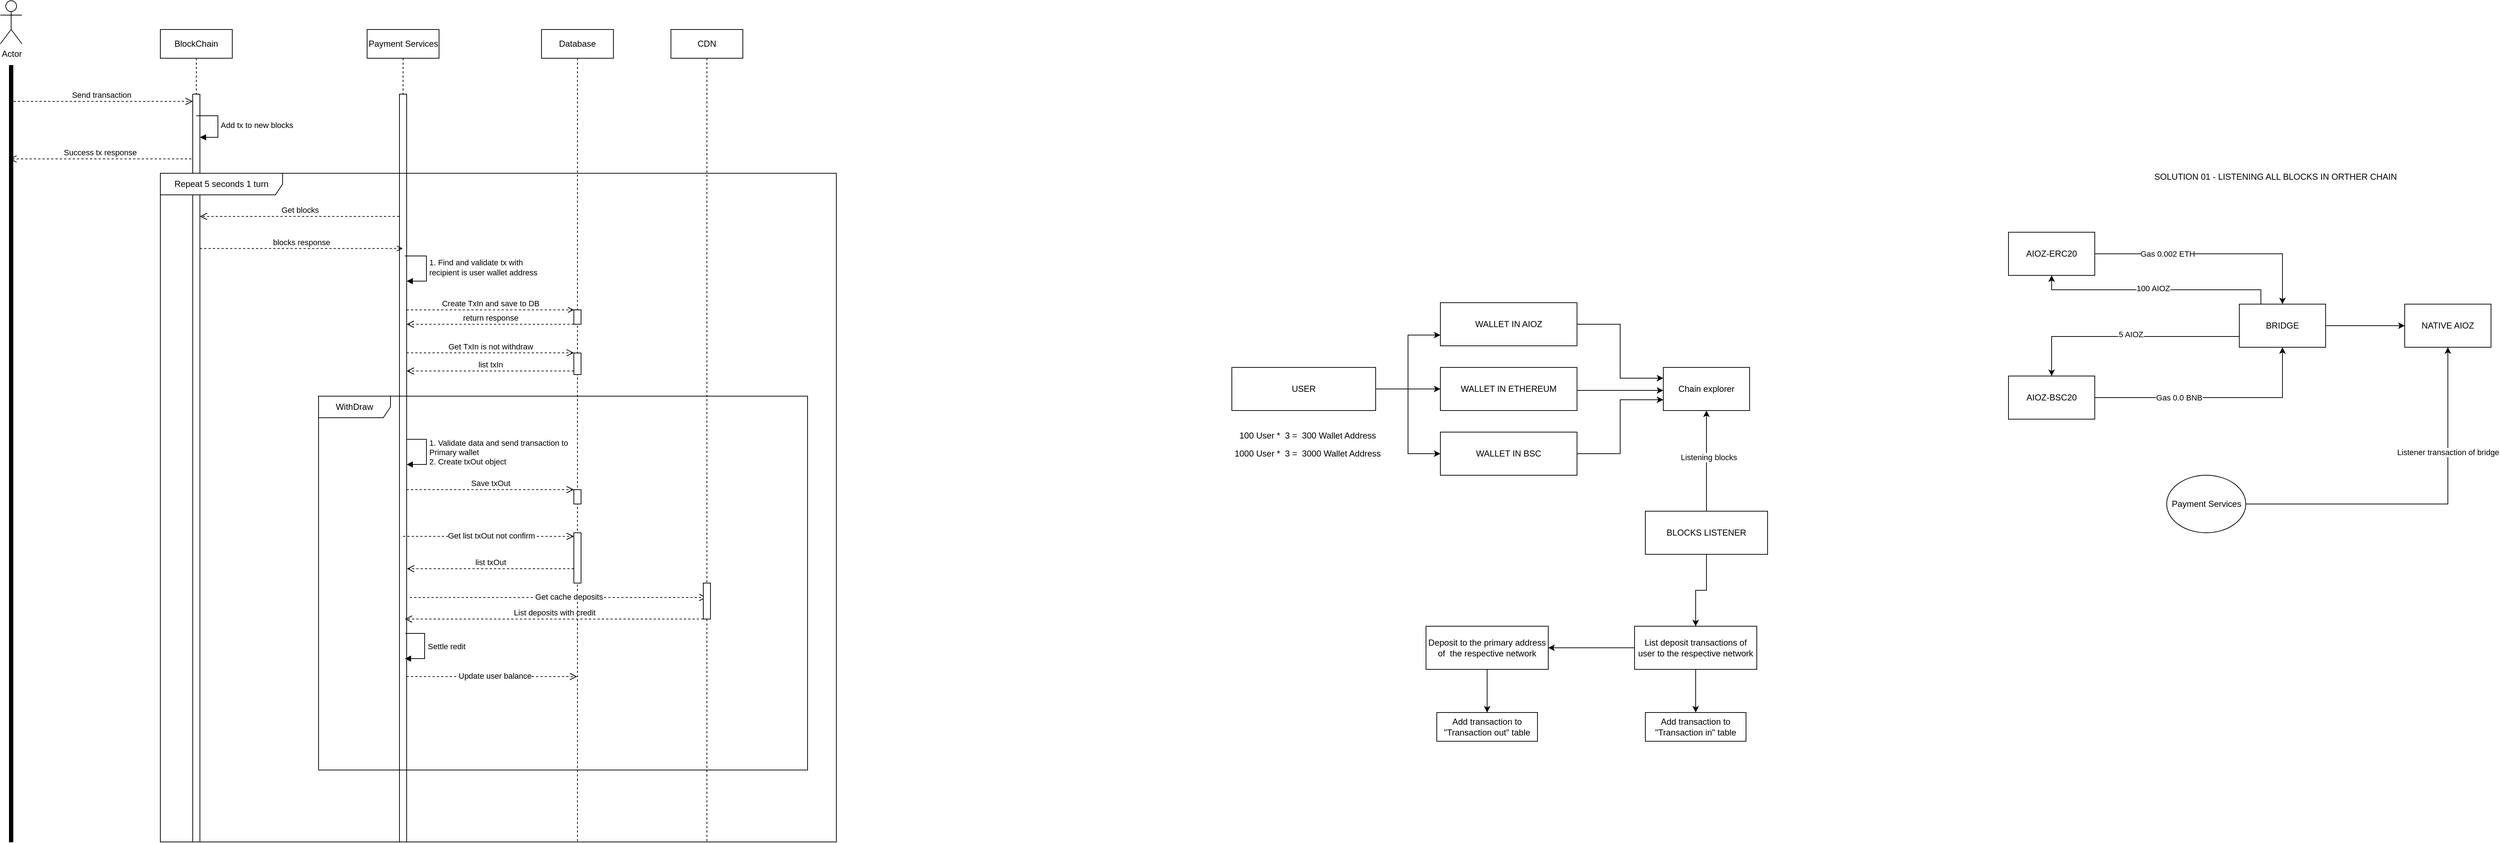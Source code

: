 <mxfile version="24.8.3">
  <diagram id="C5RBs43oDa-KdzZeNtuy" name="Page-1">
    <mxGraphModel dx="3301" dy="877" grid="1" gridSize="10" guides="1" tooltips="1" connect="1" arrows="1" fold="1" page="1" pageScale="1" pageWidth="827" pageHeight="1169" math="0" shadow="0">
      <root>
        <mxCell id="WIyWlLk6GJQsqaUBKTNV-0" />
        <mxCell id="WIyWlLk6GJQsqaUBKTNV-1" parent="WIyWlLk6GJQsqaUBKTNV-0" />
        <mxCell id="eYlgFXyIfjPkv886gNfy-71" style="edgeStyle=orthogonalEdgeStyle;rounded=0;orthogonalLoop=1;jettySize=auto;html=1;entryX=0.5;entryY=0;entryDx=0;entryDy=0;" edge="1" parent="WIyWlLk6GJQsqaUBKTNV-1" source="klTrbKSa8jeeAFxTV1Gi-0" target="eYlgFXyIfjPkv886gNfy-69">
          <mxGeometry relative="1" as="geometry" />
        </mxCell>
        <mxCell id="eYlgFXyIfjPkv886gNfy-98" value="Gas 0.002 ETH" style="edgeLabel;html=1;align=center;verticalAlign=middle;resizable=0;points=[];" vertex="1" connectable="0" parent="eYlgFXyIfjPkv886gNfy-71">
          <mxGeometry x="-0.516" y="3" relative="1" as="geometry">
            <mxPoint x="21" y="3" as="offset" />
          </mxGeometry>
        </mxCell>
        <mxCell id="klTrbKSa8jeeAFxTV1Gi-0" value="AIOZ-ERC20" style="whiteSpace=wrap;html=1;" parent="WIyWlLk6GJQsqaUBKTNV-1" vertex="1">
          <mxGeometry x="1620" y="552" width="120" height="60" as="geometry" />
        </mxCell>
        <mxCell id="eYlgFXyIfjPkv886gNfy-0" value="" style="html=1;points=[];perimeter=orthogonalPerimeter;fillColor=strokeColor;" vertex="1" parent="WIyWlLk6GJQsqaUBKTNV-1">
          <mxGeometry x="-1160" y="320" width="5" height="1080" as="geometry" />
        </mxCell>
        <mxCell id="eYlgFXyIfjPkv886gNfy-1" value="Actor" style="shape=umlActor;verticalLabelPosition=bottom;verticalAlign=top;html=1;" vertex="1" parent="WIyWlLk6GJQsqaUBKTNV-1">
          <mxGeometry x="-1172.5" y="230" width="30" height="60" as="geometry" />
        </mxCell>
        <mxCell id="eYlgFXyIfjPkv886gNfy-2" value="BlockChain" style="shape=umlLifeline;perimeter=lifelinePerimeter;whiteSpace=wrap;html=1;container=1;dropTarget=0;collapsible=0;recursiveResize=0;outlineConnect=0;portConstraint=eastwest;newEdgeStyle={&quot;edgeStyle&quot;:&quot;elbowEdgeStyle&quot;,&quot;elbow&quot;:&quot;vertical&quot;,&quot;curved&quot;:0,&quot;rounded&quot;:0};" vertex="1" parent="WIyWlLk6GJQsqaUBKTNV-1">
          <mxGeometry x="-950" y="270" width="100" height="1130" as="geometry" />
        </mxCell>
        <mxCell id="eYlgFXyIfjPkv886gNfy-3" value="" style="html=1;points=[[0,0,0,0,5],[0,1,0,0,-5],[1,0,0,0,5],[1,1,0,0,-5]];perimeter=orthogonalPerimeter;outlineConnect=0;targetShapes=umlLifeline;portConstraint=eastwest;newEdgeStyle={&quot;curved&quot;:0,&quot;rounded&quot;:0};" vertex="1" parent="eYlgFXyIfjPkv886gNfy-2">
          <mxGeometry x="45" y="90" width="10" height="1040" as="geometry" />
        </mxCell>
        <mxCell id="eYlgFXyIfjPkv886gNfy-14" value="Add tx to new blocks" style="html=1;align=left;spacingLeft=2;endArrow=block;rounded=0;edgeStyle=orthogonalEdgeStyle;curved=0;rounded=0;" edge="1" parent="eYlgFXyIfjPkv886gNfy-2">
          <mxGeometry relative="1" as="geometry">
            <mxPoint x="50" y="120" as="sourcePoint" />
            <Array as="points">
              <mxPoint x="80" y="120" />
            </Array>
            <mxPoint x="55.0" y="150" as="targetPoint" />
          </mxGeometry>
        </mxCell>
        <mxCell id="eYlgFXyIfjPkv886gNfy-4" value="Payment Services" style="shape=umlLifeline;perimeter=lifelinePerimeter;whiteSpace=wrap;html=1;container=1;dropTarget=0;collapsible=0;recursiveResize=0;outlineConnect=0;portConstraint=eastwest;newEdgeStyle={&quot;edgeStyle&quot;:&quot;elbowEdgeStyle&quot;,&quot;elbow&quot;:&quot;vertical&quot;,&quot;curved&quot;:0,&quot;rounded&quot;:0};" vertex="1" parent="WIyWlLk6GJQsqaUBKTNV-1">
          <mxGeometry x="-662.5" y="270" width="100" height="1130" as="geometry" />
        </mxCell>
        <mxCell id="eYlgFXyIfjPkv886gNfy-5" value="" style="html=1;points=[[0,0,0,0,5],[0,1,0,0,-5],[1,0,0,0,5],[1,1,0,0,-5]];perimeter=orthogonalPerimeter;outlineConnect=0;targetShapes=umlLifeline;portConstraint=eastwest;newEdgeStyle={&quot;curved&quot;:0,&quot;rounded&quot;:0};" vertex="1" parent="eYlgFXyIfjPkv886gNfy-4">
          <mxGeometry x="45" y="90" width="10" height="1040" as="geometry" />
        </mxCell>
        <mxCell id="eYlgFXyIfjPkv886gNfy-8" value="Send transaction" style="endArrow=open;startArrow=none;endFill=0;startFill=0;endSize=8;html=1;verticalAlign=bottom;dashed=1;labelBackgroundColor=none;rounded=0;exitX=0.7;exitY=0.071;exitDx=0;exitDy=0;exitPerimeter=0;" edge="1" parent="WIyWlLk6GJQsqaUBKTNV-1" target="eYlgFXyIfjPkv886gNfy-3">
          <mxGeometry width="160" relative="1" as="geometry">
            <mxPoint x="-1160" y="370.0" as="sourcePoint" />
            <mxPoint x="-934" y="370.0" as="targetPoint" />
          </mxGeometry>
        </mxCell>
        <mxCell id="eYlgFXyIfjPkv886gNfy-9" value="Get blocks" style="endArrow=open;startArrow=none;endFill=0;startFill=0;endSize=8;html=1;verticalAlign=bottom;dashed=1;labelBackgroundColor=none;rounded=0;" edge="1" parent="WIyWlLk6GJQsqaUBKTNV-1">
          <mxGeometry x="0.001" width="160" relative="1" as="geometry">
            <mxPoint x="-618" y="530" as="sourcePoint" />
            <mxPoint x="-895" y="530" as="targetPoint" />
            <Array as="points">
              <mxPoint x="-875" y="530" />
            </Array>
            <mxPoint as="offset" />
          </mxGeometry>
        </mxCell>
        <mxCell id="eYlgFXyIfjPkv886gNfy-10" value="blocks response" style="endArrow=open;html=1;rounded=0;align=center;verticalAlign=bottom;dashed=1;endFill=0;labelBackgroundColor=none;" edge="1" parent="WIyWlLk6GJQsqaUBKTNV-1">
          <mxGeometry relative="1" as="geometry">
            <mxPoint x="-895.0" y="574.58" as="sourcePoint" />
            <mxPoint x="-613" y="574.58" as="targetPoint" />
          </mxGeometry>
        </mxCell>
        <mxCell id="eYlgFXyIfjPkv886gNfy-11" value="" style="resizable=0;html=1;align=center;verticalAlign=top;labelBackgroundColor=none;" connectable="0" vertex="1" parent="eYlgFXyIfjPkv886gNfy-10">
          <mxGeometry relative="1" as="geometry" />
        </mxCell>
        <mxCell id="eYlgFXyIfjPkv886gNfy-12" value="Success tx response" style="endArrow=open;startArrow=none;endFill=0;startFill=0;endSize=8;html=1;verticalAlign=bottom;dashed=1;labelBackgroundColor=none;rounded=0;entryX=0.367;entryY=0.182;entryDx=0;entryDy=0;entryPerimeter=0;" edge="1" parent="WIyWlLk6GJQsqaUBKTNV-1">
          <mxGeometry x="0.003" width="160" relative="1" as="geometry">
            <mxPoint x="-906.84" y="450" as="sourcePoint" />
            <mxPoint x="-1160.005" y="450.08" as="targetPoint" />
            <Array as="points">
              <mxPoint x="-1096.84" y="450" />
            </Array>
            <mxPoint as="offset" />
          </mxGeometry>
        </mxCell>
        <mxCell id="eYlgFXyIfjPkv886gNfy-15" value="1. Find and validate tx with &lt;br&gt;recipient is user wallet address" style="html=1;align=left;spacingLeft=2;endArrow=block;rounded=0;edgeStyle=orthogonalEdgeStyle;curved=0;rounded=0;" edge="1" parent="WIyWlLk6GJQsqaUBKTNV-1">
          <mxGeometry x="-0.005" relative="1" as="geometry">
            <mxPoint x="-610" y="585" as="sourcePoint" />
            <Array as="points">
              <mxPoint x="-580" y="585" />
              <mxPoint x="-580" y="620" />
            </Array>
            <mxPoint x="-607.5" y="620.034" as="targetPoint" />
            <mxPoint as="offset" />
          </mxGeometry>
        </mxCell>
        <mxCell id="eYlgFXyIfjPkv886gNfy-23" value="Database" style="shape=umlLifeline;perimeter=lifelinePerimeter;whiteSpace=wrap;html=1;container=1;dropTarget=0;collapsible=0;recursiveResize=0;outlineConnect=0;portConstraint=eastwest;newEdgeStyle={&quot;edgeStyle&quot;:&quot;elbowEdgeStyle&quot;,&quot;elbow&quot;:&quot;vertical&quot;,&quot;curved&quot;:0,&quot;rounded&quot;:0};" vertex="1" parent="WIyWlLk6GJQsqaUBKTNV-1">
          <mxGeometry x="-420" y="270" width="100" height="1130" as="geometry" />
        </mxCell>
        <mxCell id="eYlgFXyIfjPkv886gNfy-28" value="Repeat 5 seconds 1 turn" style="shape=umlFrame;whiteSpace=wrap;html=1;pointerEvents=0;recursiveResize=0;container=1;collapsible=0;width=170;" vertex="1" parent="WIyWlLk6GJQsqaUBKTNV-1">
          <mxGeometry x="-950" y="470" width="940" height="930" as="geometry" />
        </mxCell>
        <mxCell id="eYlgFXyIfjPkv886gNfy-31" value="Get TxIn is not withdraw" style="endArrow=open;startArrow=none;endFill=0;startFill=0;endSize=8;html=1;verticalAlign=bottom;dashed=1;labelBackgroundColor=none;rounded=0;" edge="1" parent="eYlgFXyIfjPkv886gNfy-28">
          <mxGeometry width="160" relative="1" as="geometry">
            <mxPoint x="342.5" y="249.71" as="sourcePoint" />
            <mxPoint x="575" y="249.71" as="targetPoint" />
          </mxGeometry>
        </mxCell>
        <mxCell id="eYlgFXyIfjPkv886gNfy-24" value="" style="html=1;points=[[0,0,0,0,5],[0,1,0,0,-5],[1,0,0,0,5],[1,1,0,0,-5]];perimeter=orthogonalPerimeter;outlineConnect=0;targetShapes=umlLifeline;portConstraint=eastwest;newEdgeStyle={&quot;curved&quot;:0,&quot;rounded&quot;:0};" vertex="1" parent="eYlgFXyIfjPkv886gNfy-28">
          <mxGeometry x="575" y="190" width="10" height="20" as="geometry" />
        </mxCell>
        <mxCell id="eYlgFXyIfjPkv886gNfy-32" value="" style="html=1;points=[[0,0,0,0,5],[0,1,0,0,-5],[1,0,0,0,5],[1,1,0,0,-5]];perimeter=orthogonalPerimeter;outlineConnect=0;targetShapes=umlLifeline;portConstraint=eastwest;newEdgeStyle={&quot;curved&quot;:0,&quot;rounded&quot;:0};" vertex="1" parent="eYlgFXyIfjPkv886gNfy-28">
          <mxGeometry x="575" y="250" width="10" height="30" as="geometry" />
        </mxCell>
        <mxCell id="eYlgFXyIfjPkv886gNfy-33" value="return response" style="endArrow=open;startArrow=none;endFill=0;startFill=0;endSize=8;html=1;verticalAlign=bottom;dashed=1;labelBackgroundColor=none;rounded=0;exitX=0;exitY=1;exitDx=0;exitDy=-5;exitPerimeter=0;" edge="1" parent="eYlgFXyIfjPkv886gNfy-28">
          <mxGeometry x="-0.002" width="160" relative="1" as="geometry">
            <mxPoint x="575" y="210" as="sourcePoint" />
            <mxPoint x="342.5" y="210" as="targetPoint" />
            <mxPoint as="offset" />
          </mxGeometry>
        </mxCell>
        <mxCell id="eYlgFXyIfjPkv886gNfy-35" value="1. Validate data and send transaction to&amp;nbsp;&lt;br&gt;Primary wallet&lt;br&gt;2. Create txOut object" style="html=1;align=left;spacingLeft=2;endArrow=block;rounded=0;edgeStyle=orthogonalEdgeStyle;curved=0;rounded=0;" edge="1" parent="eYlgFXyIfjPkv886gNfy-28">
          <mxGeometry x="-0.005" relative="1" as="geometry">
            <mxPoint x="343" y="370" as="sourcePoint" />
            <Array as="points">
              <mxPoint x="370" y="370" />
              <mxPoint x="370" y="405" />
            </Array>
            <mxPoint x="342.5" y="405.034" as="targetPoint" />
            <mxPoint as="offset" />
          </mxGeometry>
        </mxCell>
        <mxCell id="eYlgFXyIfjPkv886gNfy-36" value="Save txOut" style="endArrow=open;startArrow=none;endFill=0;startFill=0;endSize=8;html=1;verticalAlign=bottom;dashed=1;labelBackgroundColor=none;rounded=0;" edge="1" parent="eYlgFXyIfjPkv886gNfy-28" target="eYlgFXyIfjPkv886gNfy-37">
          <mxGeometry x="0.003" width="160" relative="1" as="geometry">
            <mxPoint x="342.5" y="440" as="sourcePoint" />
            <mxPoint x="575" y="440" as="targetPoint" />
            <mxPoint as="offset" />
          </mxGeometry>
        </mxCell>
        <mxCell id="eYlgFXyIfjPkv886gNfy-38" value="WithDraw" style="shape=umlFrame;whiteSpace=wrap;html=1;pointerEvents=0;recursiveResize=0;container=1;collapsible=0;width=100;height=30;" vertex="1" parent="eYlgFXyIfjPkv886gNfy-28">
          <mxGeometry x="220" y="310" width="680" height="520" as="geometry" />
        </mxCell>
        <mxCell id="eYlgFXyIfjPkv886gNfy-37" value="" style="html=1;points=[[0,0,0,0,5],[0,1,0,0,-5],[1,0,0,0,5],[1,1,0,0,-5]];perimeter=orthogonalPerimeter;outlineConnect=0;targetShapes=umlLifeline;portConstraint=eastwest;newEdgeStyle={&quot;curved&quot;:0,&quot;rounded&quot;:0};" vertex="1" parent="eYlgFXyIfjPkv886gNfy-38">
          <mxGeometry x="355" y="130" width="10" height="20" as="geometry" />
        </mxCell>
        <mxCell id="eYlgFXyIfjPkv886gNfy-51" value="" style="html=1;points=[[0,0,0,0,5],[0,1,0,0,-5],[1,0,0,0,5],[1,1,0,0,-5]];perimeter=orthogonalPerimeter;outlineConnect=0;targetShapes=umlLifeline;portConstraint=eastwest;newEdgeStyle={&quot;curved&quot;:0,&quot;rounded&quot;:0};" vertex="1" parent="eYlgFXyIfjPkv886gNfy-38">
          <mxGeometry x="355" y="190" width="10" height="70" as="geometry" />
        </mxCell>
        <mxCell id="eYlgFXyIfjPkv886gNfy-55" value="list txOut" style="endArrow=open;startArrow=none;endFill=0;startFill=0;endSize=8;html=1;verticalAlign=bottom;dashed=1;labelBackgroundColor=none;rounded=0;exitX=0;exitY=1;exitDx=0;exitDy=-5;exitPerimeter=0;" edge="1" parent="eYlgFXyIfjPkv886gNfy-38">
          <mxGeometry width="160" relative="1" as="geometry">
            <mxPoint x="355" y="240.0" as="sourcePoint" />
            <mxPoint x="123" y="240.0" as="targetPoint" />
          </mxGeometry>
        </mxCell>
        <mxCell id="eYlgFXyIfjPkv886gNfy-58" value="" style="endArrow=open;startArrow=none;endFill=0;startFill=0;endSize=8;html=1;verticalAlign=bottom;dashed=1;labelBackgroundColor=none;rounded=0;" edge="1" parent="eYlgFXyIfjPkv886gNfy-38">
          <mxGeometry x="0.003" width="160" relative="1" as="geometry">
            <mxPoint x="127" y="280" as="sourcePoint" />
            <mxPoint x="539.5" y="280" as="targetPoint" />
            <mxPoint as="offset" />
          </mxGeometry>
        </mxCell>
        <mxCell id="eYlgFXyIfjPkv886gNfy-59" value="&lt;span style=&quot;background-color: rgb(251, 251, 251);&quot;&gt;Get cache deposits&lt;/span&gt;" style="edgeLabel;html=1;align=center;verticalAlign=middle;resizable=0;points=[];" vertex="1" connectable="0" parent="eYlgFXyIfjPkv886gNfy-58">
          <mxGeometry x="0.117" y="1" relative="1" as="geometry">
            <mxPoint x="-10" as="offset" />
          </mxGeometry>
        </mxCell>
        <mxCell id="eYlgFXyIfjPkv886gNfy-60" value="List deposits with credit" style="endArrow=open;startArrow=none;endFill=0;startFill=0;endSize=8;html=1;verticalAlign=bottom;dashed=1;labelBackgroundColor=none;rounded=0;" edge="1" parent="eYlgFXyIfjPkv886gNfy-38" source="eYlgFXyIfjPkv886gNfy-57">
          <mxGeometry width="160" relative="1" as="geometry">
            <mxPoint x="342" y="310" as="sourcePoint" />
            <mxPoint x="120" y="310" as="targetPoint" />
          </mxGeometry>
        </mxCell>
        <mxCell id="eYlgFXyIfjPkv886gNfy-61" value="Settle redit" style="html=1;align=left;spacingLeft=2;endArrow=block;rounded=0;edgeStyle=orthogonalEdgeStyle;curved=0;rounded=0;" edge="1" parent="eYlgFXyIfjPkv886gNfy-38">
          <mxGeometry x="-0.005" relative="1" as="geometry">
            <mxPoint x="120.5" y="330" as="sourcePoint" />
            <Array as="points">
              <mxPoint x="147.5" y="330" />
              <mxPoint x="147.5" y="365" />
            </Array>
            <mxPoint x="120" y="365.034" as="targetPoint" />
            <mxPoint as="offset" />
          </mxGeometry>
        </mxCell>
        <mxCell id="eYlgFXyIfjPkv886gNfy-26" value="Create TxIn and save to DB" style="endArrow=open;html=1;rounded=0;align=center;verticalAlign=bottom;dashed=1;endFill=0;labelBackgroundColor=none;" edge="1" parent="WIyWlLk6GJQsqaUBKTNV-1">
          <mxGeometry relative="1" as="geometry">
            <mxPoint x="-607.5" y="660" as="sourcePoint" />
            <mxPoint x="-375" y="660" as="targetPoint" />
          </mxGeometry>
        </mxCell>
        <mxCell id="eYlgFXyIfjPkv886gNfy-27" value="" style="resizable=0;html=1;align=center;verticalAlign=top;labelBackgroundColor=none;" connectable="0" vertex="1" parent="eYlgFXyIfjPkv886gNfy-26">
          <mxGeometry relative="1" as="geometry" />
        </mxCell>
        <mxCell id="eYlgFXyIfjPkv886gNfy-34" value="list txIn" style="endArrow=open;startArrow=none;endFill=0;startFill=0;endSize=8;html=1;verticalAlign=bottom;dashed=1;labelBackgroundColor=none;rounded=0;exitX=0;exitY=1;exitDx=0;exitDy=-5;exitPerimeter=0;" edge="1" parent="WIyWlLk6GJQsqaUBKTNV-1" source="eYlgFXyIfjPkv886gNfy-32" target="eYlgFXyIfjPkv886gNfy-5">
          <mxGeometry width="160" relative="1" as="geometry">
            <mxPoint x="-600" y="770" as="sourcePoint" />
            <mxPoint x="-440" y="770" as="targetPoint" />
          </mxGeometry>
        </mxCell>
        <mxCell id="eYlgFXyIfjPkv886gNfy-50" value="" style="endArrow=open;startArrow=none;endFill=0;startFill=0;endSize=8;html=1;verticalAlign=bottom;dashed=1;labelBackgroundColor=none;rounded=0;" edge="1" parent="WIyWlLk6GJQsqaUBKTNV-1" source="eYlgFXyIfjPkv886gNfy-51" target="eYlgFXyIfjPkv886gNfy-23">
          <mxGeometry x="NaN" y="125" width="160" relative="1" as="geometry">
            <mxPoint x="-607.5" y="970" as="sourcePoint" />
            <mxPoint x="-375" y="970" as="targetPoint" />
            <mxPoint x="-120" y="-35" as="offset" />
          </mxGeometry>
        </mxCell>
        <mxCell id="eYlgFXyIfjPkv886gNfy-52" value="" style="endArrow=open;startArrow=none;endFill=0;startFill=0;endSize=8;html=1;verticalAlign=bottom;dashed=1;labelBackgroundColor=none;rounded=0;entryX=0;entryY=0;entryDx=0;entryDy=5;entryPerimeter=0;" edge="1" parent="WIyWlLk6GJQsqaUBKTNV-1" source="eYlgFXyIfjPkv886gNfy-4" target="eYlgFXyIfjPkv886gNfy-51">
          <mxGeometry x="0.003" width="160" relative="1" as="geometry">
            <mxPoint x="-1337.5" y="1740" as="sourcePoint" />
            <mxPoint x="-1100" y="1740" as="targetPoint" />
            <mxPoint as="offset" />
          </mxGeometry>
        </mxCell>
        <mxCell id="eYlgFXyIfjPkv886gNfy-54" value="&lt;span style=&quot;background-color: rgb(251, 251, 251);&quot;&gt;Get list txOut not confirm&lt;/span&gt;" style="edgeLabel;html=1;align=center;verticalAlign=middle;resizable=0;points=[];" vertex="1" connectable="0" parent="eYlgFXyIfjPkv886gNfy-52">
          <mxGeometry x="0.117" y="1" relative="1" as="geometry">
            <mxPoint x="-10" as="offset" />
          </mxGeometry>
        </mxCell>
        <mxCell id="eYlgFXyIfjPkv886gNfy-56" value="CDN" style="shape=umlLifeline;perimeter=lifelinePerimeter;whiteSpace=wrap;html=1;container=1;dropTarget=0;collapsible=0;recursiveResize=0;outlineConnect=0;portConstraint=eastwest;newEdgeStyle={&quot;edgeStyle&quot;:&quot;elbowEdgeStyle&quot;,&quot;elbow&quot;:&quot;vertical&quot;,&quot;curved&quot;:0,&quot;rounded&quot;:0};" vertex="1" parent="WIyWlLk6GJQsqaUBKTNV-1">
          <mxGeometry x="-240" y="270" width="100" height="1130" as="geometry" />
        </mxCell>
        <mxCell id="eYlgFXyIfjPkv886gNfy-57" value="" style="html=1;points=[[0,0,0,0,5],[0,1,0,0,-5],[1,0,0,0,5],[1,1,0,0,-5]];perimeter=orthogonalPerimeter;outlineConnect=0;targetShapes=umlLifeline;portConstraint=eastwest;newEdgeStyle={&quot;curved&quot;:0,&quot;rounded&quot;:0};" vertex="1" parent="eYlgFXyIfjPkv886gNfy-56">
          <mxGeometry x="45" y="770" width="10" height="50" as="geometry" />
        </mxCell>
        <mxCell id="eYlgFXyIfjPkv886gNfy-62" value="" style="endArrow=open;startArrow=none;endFill=0;startFill=0;endSize=8;html=1;verticalAlign=bottom;dashed=1;labelBackgroundColor=none;rounded=0;" edge="1" parent="WIyWlLk6GJQsqaUBKTNV-1" source="eYlgFXyIfjPkv886gNfy-5" target="eYlgFXyIfjPkv886gNfy-23">
          <mxGeometry x="0.003" width="160" relative="1" as="geometry">
            <mxPoint x="-593" y="1070" as="sourcePoint" />
            <mxPoint x="-180.5" y="1070" as="targetPoint" />
            <mxPoint as="offset" />
            <Array as="points">
              <mxPoint x="-420" y="1170" />
            </Array>
          </mxGeometry>
        </mxCell>
        <mxCell id="eYlgFXyIfjPkv886gNfy-63" value="&lt;span style=&quot;background-color: rgb(251, 251, 251);&quot;&gt;Update user balance&lt;/span&gt;" style="edgeLabel;html=1;align=center;verticalAlign=middle;resizable=0;points=[];" vertex="1" connectable="0" parent="eYlgFXyIfjPkv886gNfy-62">
          <mxGeometry x="0.117" y="1" relative="1" as="geometry">
            <mxPoint x="-10" as="offset" />
          </mxGeometry>
        </mxCell>
        <mxCell id="eYlgFXyIfjPkv886gNfy-67" value="AIOZ-BSC20" style="whiteSpace=wrap;html=1;" vertex="1" parent="WIyWlLk6GJQsqaUBKTNV-1">
          <mxGeometry x="1620" y="752" width="120" height="60" as="geometry" />
        </mxCell>
        <mxCell id="eYlgFXyIfjPkv886gNfy-68" value="NATIVE AIOZ" style="whiteSpace=wrap;html=1;" vertex="1" parent="WIyWlLk6GJQsqaUBKTNV-1">
          <mxGeometry x="2171" y="652" width="120" height="60" as="geometry" />
        </mxCell>
        <mxCell id="eYlgFXyIfjPkv886gNfy-72" style="edgeStyle=orthogonalEdgeStyle;rounded=0;orthogonalLoop=1;jettySize=auto;html=1;" edge="1" parent="WIyWlLk6GJQsqaUBKTNV-1" source="eYlgFXyIfjPkv886gNfy-69" target="eYlgFXyIfjPkv886gNfy-68">
          <mxGeometry relative="1" as="geometry" />
        </mxCell>
        <mxCell id="eYlgFXyIfjPkv886gNfy-100" style="edgeStyle=orthogonalEdgeStyle;rounded=0;orthogonalLoop=1;jettySize=auto;html=1;exitX=0.25;exitY=0;exitDx=0;exitDy=0;" edge="1" parent="WIyWlLk6GJQsqaUBKTNV-1" source="eYlgFXyIfjPkv886gNfy-69" target="klTrbKSa8jeeAFxTV1Gi-0">
          <mxGeometry relative="1" as="geometry">
            <mxPoint x="1950" y="620" as="sourcePoint" />
            <mxPoint x="1680.029" y="600" as="targetPoint" />
          </mxGeometry>
        </mxCell>
        <mxCell id="eYlgFXyIfjPkv886gNfy-101" value="100 AIOZ" style="edgeLabel;html=1;align=center;verticalAlign=middle;resizable=0;points=[];" vertex="1" connectable="0" parent="eYlgFXyIfjPkv886gNfy-100">
          <mxGeometry x="-0.065" y="-2" relative="1" as="geometry">
            <mxPoint x="-16" as="offset" />
          </mxGeometry>
        </mxCell>
        <mxCell id="eYlgFXyIfjPkv886gNfy-102" style="edgeStyle=orthogonalEdgeStyle;rounded=0;orthogonalLoop=1;jettySize=auto;html=1;exitX=0;exitY=0.75;exitDx=0;exitDy=0;entryX=0.5;entryY=0;entryDx=0;entryDy=0;" edge="1" parent="WIyWlLk6GJQsqaUBKTNV-1" source="eYlgFXyIfjPkv886gNfy-69" target="eYlgFXyIfjPkv886gNfy-67">
          <mxGeometry relative="1" as="geometry" />
        </mxCell>
        <mxCell id="eYlgFXyIfjPkv886gNfy-105" value="5 AIOZ" style="edgeLabel;html=1;align=center;verticalAlign=middle;resizable=0;points=[];" vertex="1" connectable="0" parent="eYlgFXyIfjPkv886gNfy-102">
          <mxGeometry x="0.11" y="-3" relative="1" as="geometry">
            <mxPoint x="24" as="offset" />
          </mxGeometry>
        </mxCell>
        <mxCell id="eYlgFXyIfjPkv886gNfy-69" value="BRIDGE" style="whiteSpace=wrap;html=1;" vertex="1" parent="WIyWlLk6GJQsqaUBKTNV-1">
          <mxGeometry x="1941" y="652" width="120" height="60" as="geometry" />
        </mxCell>
        <mxCell id="eYlgFXyIfjPkv886gNfy-70" style="edgeStyle=orthogonalEdgeStyle;rounded=0;orthogonalLoop=1;jettySize=auto;html=1;" edge="1" parent="WIyWlLk6GJQsqaUBKTNV-1" source="eYlgFXyIfjPkv886gNfy-67" target="eYlgFXyIfjPkv886gNfy-69">
          <mxGeometry relative="1" as="geometry" />
        </mxCell>
        <mxCell id="eYlgFXyIfjPkv886gNfy-99" value="Gas&amp;nbsp;0.0 BNB" style="edgeLabel;html=1;align=center;verticalAlign=middle;resizable=0;points=[];" vertex="1" connectable="0" parent="eYlgFXyIfjPkv886gNfy-70">
          <mxGeometry x="-0.364" y="-1" relative="1" as="geometry">
            <mxPoint x="11" y="-1" as="offset" />
          </mxGeometry>
        </mxCell>
        <mxCell id="eYlgFXyIfjPkv886gNfy-74" style="edgeStyle=orthogonalEdgeStyle;rounded=0;orthogonalLoop=1;jettySize=auto;html=1;" edge="1" parent="WIyWlLk6GJQsqaUBKTNV-1" source="eYlgFXyIfjPkv886gNfy-73" target="eYlgFXyIfjPkv886gNfy-68">
          <mxGeometry relative="1" as="geometry" />
        </mxCell>
        <mxCell id="eYlgFXyIfjPkv886gNfy-76" value="Listener transaction of bridge" style="edgeLabel;html=1;align=center;verticalAlign=middle;resizable=0;points=[];" vertex="1" connectable="0" parent="eYlgFXyIfjPkv886gNfy-74">
          <mxGeometry x="0.416" y="4" relative="1" as="geometry">
            <mxPoint x="4" as="offset" />
          </mxGeometry>
        </mxCell>
        <mxCell id="eYlgFXyIfjPkv886gNfy-73" value="Payment Services" style="ellipse;html=1;" vertex="1" parent="WIyWlLk6GJQsqaUBKTNV-1">
          <mxGeometry x="1840" y="890" width="110" height="80" as="geometry" />
        </mxCell>
        <mxCell id="eYlgFXyIfjPkv886gNfy-78" value="SOLUTION 01 - LISTENING ALL BLOCKS IN ORTHER CHAIN" style="text;html=1;align=center;verticalAlign=middle;resizable=0;points=[];autosize=1;strokeColor=none;fillColor=none;" vertex="1" parent="WIyWlLk6GJQsqaUBKTNV-1">
          <mxGeometry x="1811" y="460" width="360" height="30" as="geometry" />
        </mxCell>
        <mxCell id="eYlgFXyIfjPkv886gNfy-86" value="" style="group" vertex="1" connectable="0" parent="WIyWlLk6GJQsqaUBKTNV-1">
          <mxGeometry x="540" y="650" width="480" height="240" as="geometry" />
        </mxCell>
        <mxCell id="eYlgFXyIfjPkv886gNfy-79" value="WALLET IN AIOZ" style="whiteSpace=wrap;html=1;" vertex="1" parent="eYlgFXyIfjPkv886gNfy-86">
          <mxGeometry x="290" width="190" height="60" as="geometry" />
        </mxCell>
        <mxCell id="eYlgFXyIfjPkv886gNfy-83" style="edgeStyle=orthogonalEdgeStyle;rounded=0;orthogonalLoop=1;jettySize=auto;html=1;entryX=0;entryY=0.75;entryDx=0;entryDy=0;" edge="1" parent="eYlgFXyIfjPkv886gNfy-86" source="eYlgFXyIfjPkv886gNfy-80" target="eYlgFXyIfjPkv886gNfy-79">
          <mxGeometry relative="1" as="geometry" />
        </mxCell>
        <mxCell id="eYlgFXyIfjPkv886gNfy-84" style="edgeStyle=orthogonalEdgeStyle;rounded=0;orthogonalLoop=1;jettySize=auto;html=1;" edge="1" parent="eYlgFXyIfjPkv886gNfy-86" source="eYlgFXyIfjPkv886gNfy-80" target="eYlgFXyIfjPkv886gNfy-81">
          <mxGeometry relative="1" as="geometry" />
        </mxCell>
        <mxCell id="eYlgFXyIfjPkv886gNfy-85" style="edgeStyle=orthogonalEdgeStyle;rounded=0;orthogonalLoop=1;jettySize=auto;html=1;entryX=0;entryY=0.5;entryDx=0;entryDy=0;" edge="1" parent="eYlgFXyIfjPkv886gNfy-86" source="eYlgFXyIfjPkv886gNfy-80" target="eYlgFXyIfjPkv886gNfy-82">
          <mxGeometry relative="1" as="geometry" />
        </mxCell>
        <mxCell id="eYlgFXyIfjPkv886gNfy-80" value="USER" style="whiteSpace=wrap;html=1;" vertex="1" parent="eYlgFXyIfjPkv886gNfy-86">
          <mxGeometry y="90" width="200" height="60" as="geometry" />
        </mxCell>
        <mxCell id="eYlgFXyIfjPkv886gNfy-81" value="WALLET IN ETHEREUM" style="whiteSpace=wrap;html=1;" vertex="1" parent="eYlgFXyIfjPkv886gNfy-86">
          <mxGeometry x="290" y="90" width="190" height="60" as="geometry" />
        </mxCell>
        <mxCell id="eYlgFXyIfjPkv886gNfy-82" value="WALLET IN BSC" style="whiteSpace=wrap;html=1;" vertex="1" parent="eYlgFXyIfjPkv886gNfy-86">
          <mxGeometry x="290" y="180" width="190" height="60" as="geometry" />
        </mxCell>
        <mxCell id="eYlgFXyIfjPkv886gNfy-106" value="100 User *&amp;nbsp; 3 =&amp;nbsp; 300 Wallet Address" style="text;html=1;align=center;verticalAlign=middle;resizable=0;points=[];autosize=1;strokeColor=none;fillColor=none;" vertex="1" parent="eYlgFXyIfjPkv886gNfy-86">
          <mxGeometry y="170" width="210" height="30" as="geometry" />
        </mxCell>
        <mxCell id="eYlgFXyIfjPkv886gNfy-107" value="1000 User *&amp;nbsp; 3 =&amp;nbsp; 3000 Wallet Address" style="text;html=1;align=center;verticalAlign=middle;resizable=0;points=[];autosize=1;strokeColor=none;fillColor=none;" vertex="1" parent="eYlgFXyIfjPkv886gNfy-86">
          <mxGeometry x="-10" y="195" width="230" height="30" as="geometry" />
        </mxCell>
        <mxCell id="eYlgFXyIfjPkv886gNfy-94" style="edgeStyle=orthogonalEdgeStyle;rounded=0;orthogonalLoop=1;jettySize=auto;html=1;" edge="1" parent="WIyWlLk6GJQsqaUBKTNV-1" source="eYlgFXyIfjPkv886gNfy-87" target="eYlgFXyIfjPkv886gNfy-90">
          <mxGeometry relative="1" as="geometry" />
        </mxCell>
        <mxCell id="eYlgFXyIfjPkv886gNfy-95" value="Listening blocks" style="edgeLabel;html=1;align=center;verticalAlign=middle;resizable=0;points=[];" vertex="1" connectable="0" parent="eYlgFXyIfjPkv886gNfy-94">
          <mxGeometry x="0.073" y="-3" relative="1" as="geometry">
            <mxPoint as="offset" />
          </mxGeometry>
        </mxCell>
        <mxCell id="eYlgFXyIfjPkv886gNfy-96" style="edgeStyle=orthogonalEdgeStyle;rounded=0;orthogonalLoop=1;jettySize=auto;html=1;entryX=0.5;entryY=0;entryDx=0;entryDy=0;" edge="1" parent="WIyWlLk6GJQsqaUBKTNV-1" source="eYlgFXyIfjPkv886gNfy-87" target="eYlgFXyIfjPkv886gNfy-97">
          <mxGeometry relative="1" as="geometry">
            <mxPoint x="1460" y="690" as="targetPoint" />
          </mxGeometry>
        </mxCell>
        <mxCell id="eYlgFXyIfjPkv886gNfy-87" value="BLOCKS LISTENER" style="whiteSpace=wrap;html=1;" vertex="1" parent="WIyWlLk6GJQsqaUBKTNV-1">
          <mxGeometry x="1115" y="940" width="170" height="60" as="geometry" />
        </mxCell>
        <mxCell id="eYlgFXyIfjPkv886gNfy-90" value="Chain explorer" style="whiteSpace=wrap;html=1;" vertex="1" parent="WIyWlLk6GJQsqaUBKTNV-1">
          <mxGeometry x="1140" y="740" width="120" height="60" as="geometry" />
        </mxCell>
        <mxCell id="eYlgFXyIfjPkv886gNfy-91" style="edgeStyle=orthogonalEdgeStyle;rounded=0;orthogonalLoop=1;jettySize=auto;html=1;exitX=1;exitY=0.5;exitDx=0;exitDy=0;entryX=0;entryY=0.25;entryDx=0;entryDy=0;" edge="1" parent="WIyWlLk6GJQsqaUBKTNV-1" source="eYlgFXyIfjPkv886gNfy-79" target="eYlgFXyIfjPkv886gNfy-90">
          <mxGeometry relative="1" as="geometry" />
        </mxCell>
        <mxCell id="eYlgFXyIfjPkv886gNfy-92" style="edgeStyle=orthogonalEdgeStyle;rounded=0;orthogonalLoop=1;jettySize=auto;html=1;exitX=1;exitY=0.5;exitDx=0;exitDy=0;" edge="1" parent="WIyWlLk6GJQsqaUBKTNV-1" target="eYlgFXyIfjPkv886gNfy-90">
          <mxGeometry relative="1" as="geometry">
            <mxPoint x="1020" y="762" as="sourcePoint" />
            <mxPoint x="1120" y="772" as="targetPoint" />
            <Array as="points">
              <mxPoint x="1020" y="772" />
            </Array>
          </mxGeometry>
        </mxCell>
        <mxCell id="eYlgFXyIfjPkv886gNfy-93" style="edgeStyle=orthogonalEdgeStyle;rounded=0;orthogonalLoop=1;jettySize=auto;html=1;entryX=0;entryY=0.75;entryDx=0;entryDy=0;" edge="1" parent="WIyWlLk6GJQsqaUBKTNV-1" source="eYlgFXyIfjPkv886gNfy-82" target="eYlgFXyIfjPkv886gNfy-90">
          <mxGeometry relative="1" as="geometry" />
        </mxCell>
        <mxCell id="eYlgFXyIfjPkv886gNfy-121" style="edgeStyle=orthogonalEdgeStyle;rounded=0;orthogonalLoop=1;jettySize=auto;html=1;entryX=0.5;entryY=0;entryDx=0;entryDy=0;" edge="1" parent="WIyWlLk6GJQsqaUBKTNV-1" source="eYlgFXyIfjPkv886gNfy-97" target="eYlgFXyIfjPkv886gNfy-120">
          <mxGeometry relative="1" as="geometry" />
        </mxCell>
        <mxCell id="eYlgFXyIfjPkv886gNfy-97" value="List deposit transactions of user to the respective network" style="whiteSpace=wrap;html=1;" vertex="1" parent="WIyWlLk6GJQsqaUBKTNV-1">
          <mxGeometry x="1100" y="1100" width="170" height="60" as="geometry" />
        </mxCell>
        <mxCell id="eYlgFXyIfjPkv886gNfy-119" style="edgeStyle=orthogonalEdgeStyle;rounded=0;orthogonalLoop=1;jettySize=auto;html=1;entryX=0.5;entryY=0;entryDx=0;entryDy=0;" edge="1" parent="WIyWlLk6GJQsqaUBKTNV-1" source="eYlgFXyIfjPkv886gNfy-109" target="eYlgFXyIfjPkv886gNfy-118">
          <mxGeometry relative="1" as="geometry" />
        </mxCell>
        <mxCell id="eYlgFXyIfjPkv886gNfy-109" value="&lt;span style=&quot;font-size: 12px;&quot;&gt;Deposit to the primary address of&amp;nbsp; the respective network&lt;/span&gt;" style="whiteSpace=wrap;html=1;" vertex="1" parent="WIyWlLk6GJQsqaUBKTNV-1">
          <mxGeometry x="810" y="1100" width="170" height="60" as="geometry" />
        </mxCell>
        <mxCell id="eYlgFXyIfjPkv886gNfy-113" style="edgeStyle=orthogonalEdgeStyle;rounded=0;orthogonalLoop=1;jettySize=auto;html=1;" edge="1" parent="WIyWlLk6GJQsqaUBKTNV-1" source="eYlgFXyIfjPkv886gNfy-97" target="eYlgFXyIfjPkv886gNfy-109">
          <mxGeometry relative="1" as="geometry">
            <mxPoint x="1048.2" y="1140.3" as="targetPoint" />
          </mxGeometry>
        </mxCell>
        <mxCell id="eYlgFXyIfjPkv886gNfy-118" value="Add transaction to &quot;Transaction out&quot; table" style="whiteSpace=wrap;html=1;" vertex="1" parent="WIyWlLk6GJQsqaUBKTNV-1">
          <mxGeometry x="825" y="1220" width="140" height="40" as="geometry" />
        </mxCell>
        <mxCell id="eYlgFXyIfjPkv886gNfy-120" value="Add transaction to &quot;Transaction in&quot; table" style="whiteSpace=wrap;html=1;" vertex="1" parent="WIyWlLk6GJQsqaUBKTNV-1">
          <mxGeometry x="1115" y="1220" width="140" height="40" as="geometry" />
        </mxCell>
      </root>
    </mxGraphModel>
  </diagram>
</mxfile>
